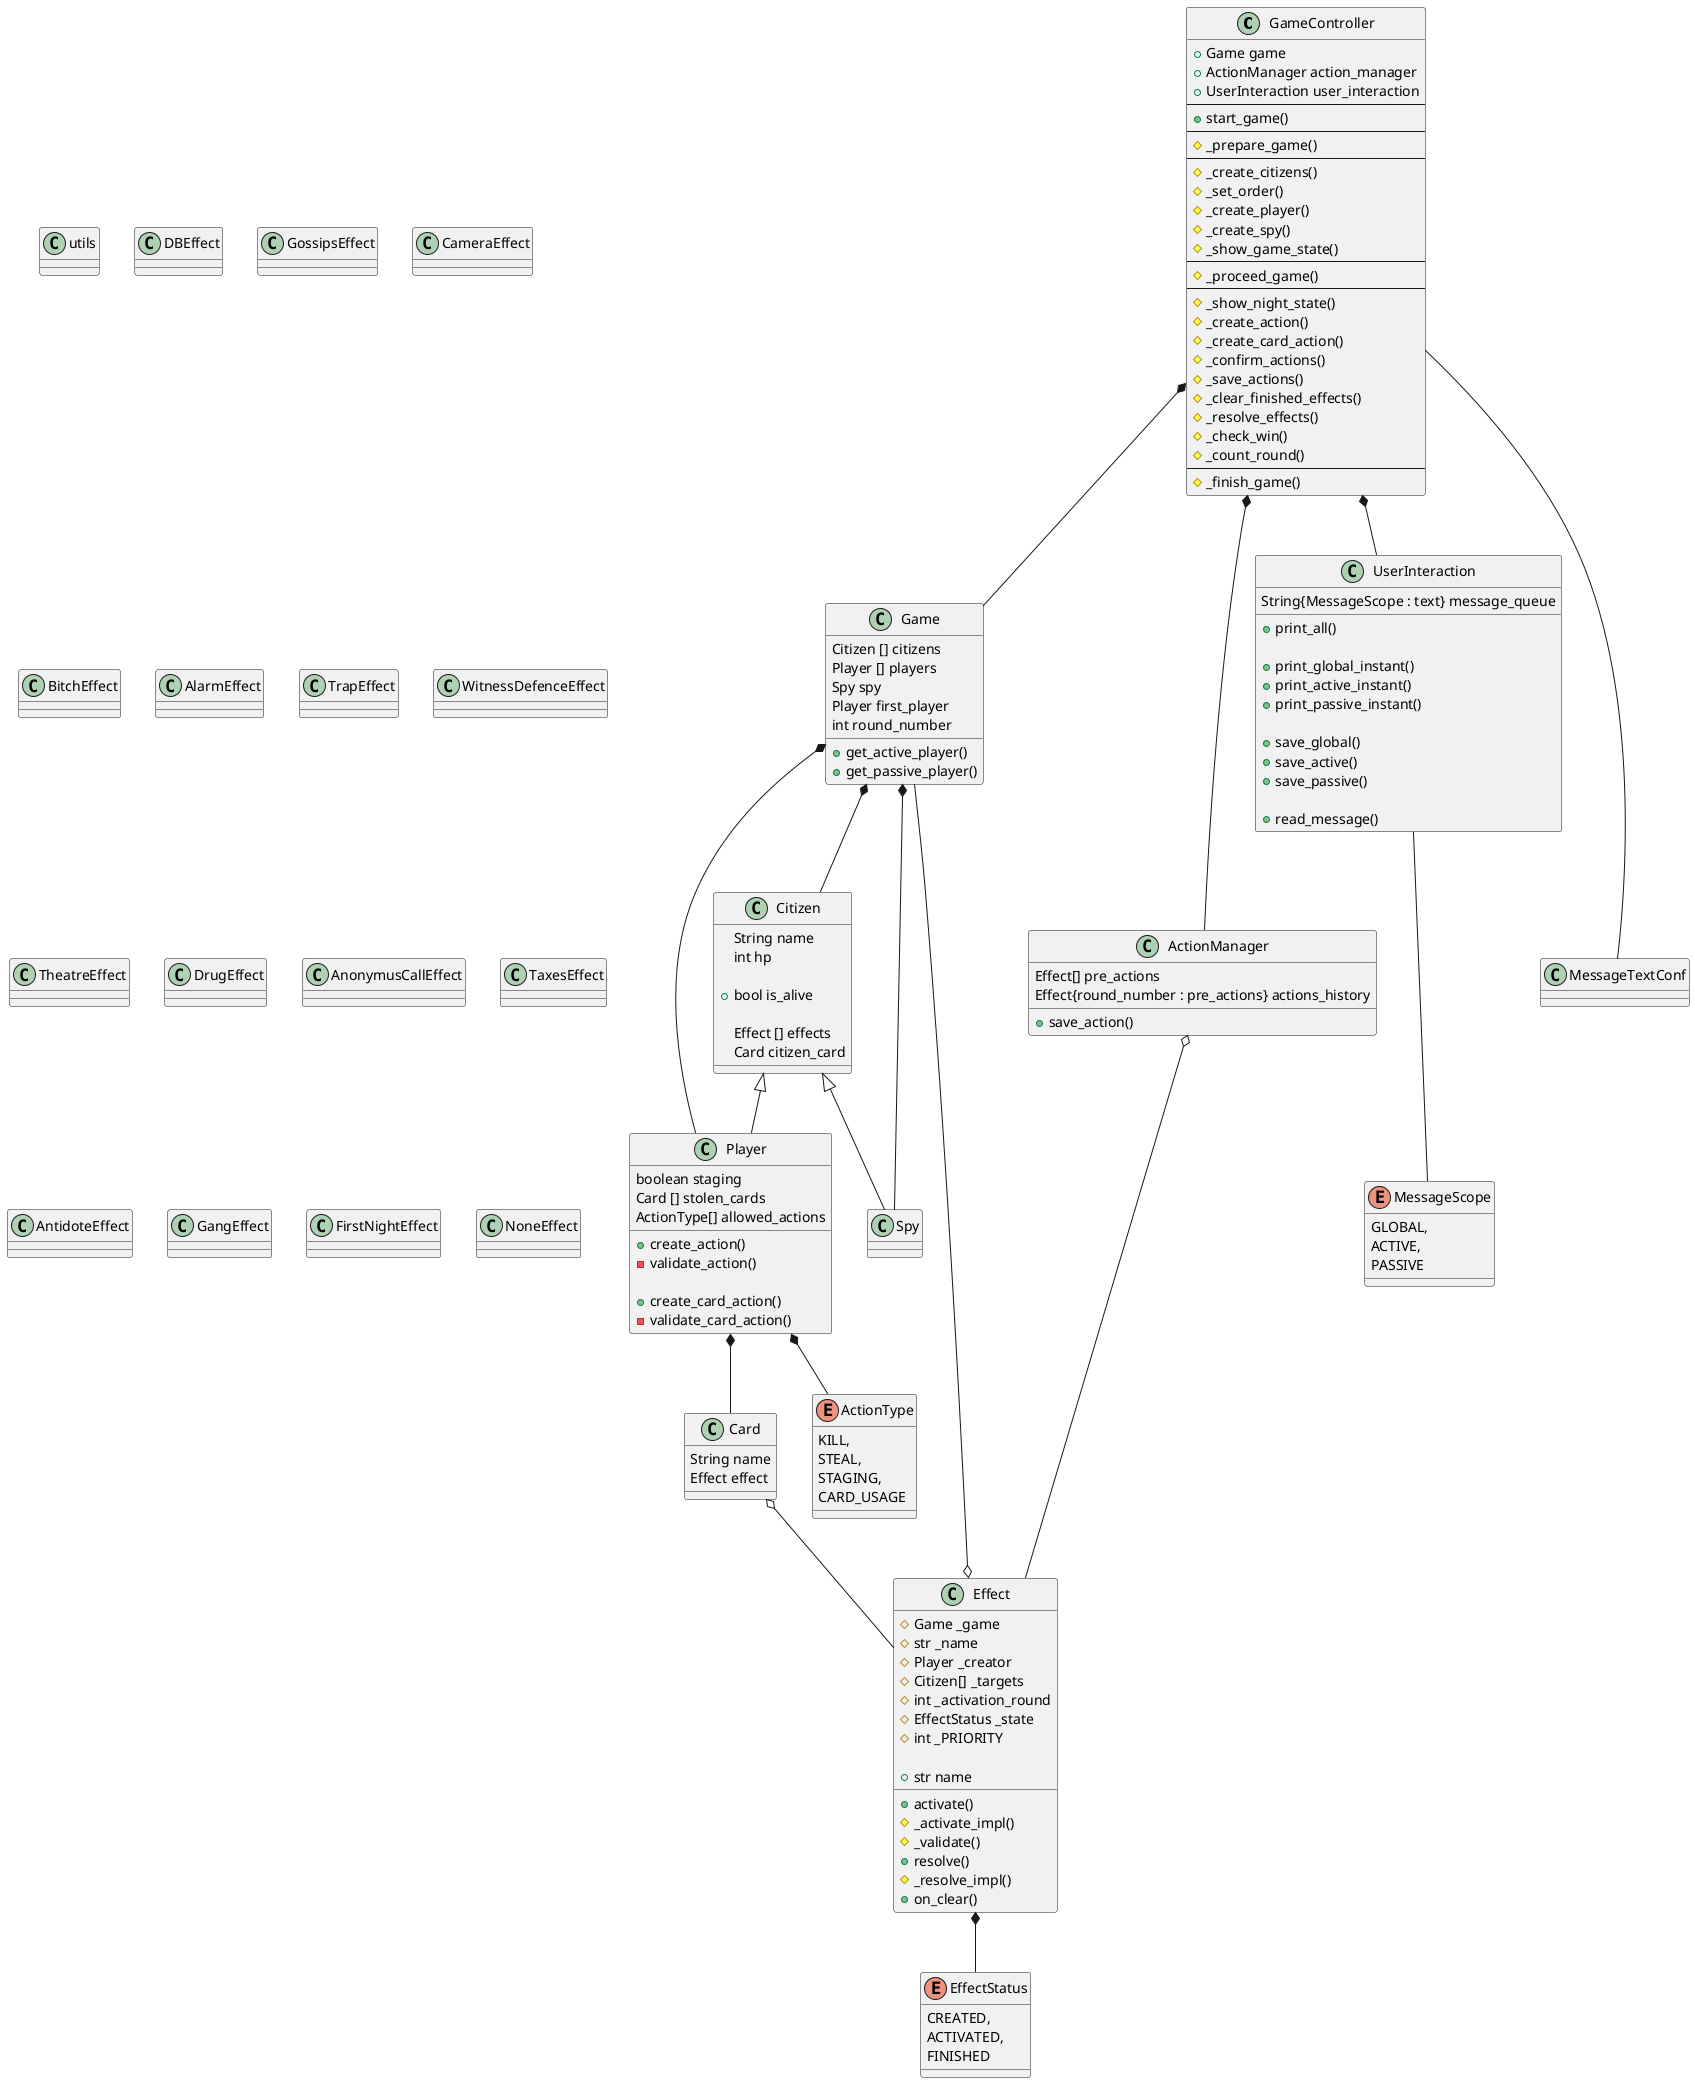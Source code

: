 @startuml murder_battle_architecture

GameController *-- Game
GameController *-- ActionManager
GameController *-- UserInteraction
GameController --- MessageTextConf
Effect o-- Game
UserInteraction --- MessageScope
Game *-- Citizen
Game *-- Player
Game *-- Spy
Player *-- Card
Player *-- ActionType
Card o-- Effect
ActionManager o-- Effect
Effect *-- EffectStatus


class Game {
    Citizen [] citizens
    Player [] players
    Spy spy
    Player first_player
    int round_number

    'Will be calculated by round number (even or odd)
    +get_active_player()
    +get_passive_player()

}

class MessageTextConf {
}

class ActionManager {
   Effect[] pre_actions
   Effect{round_number : pre_actions} actions_history

   +save_action()
}

class UserInteraction {
   String{MessageScope : text} message_queue

   +print_all()

   +print_global_instant()
   +print_active_instant()
   +print_passive_instant()

   +save_global()
   +save_active()
   +save_passive()

   +read_message()
}

class GameController {
    +Game game
    +ActionManager action_manager
    +UserInteraction user_interaction
    --
    +start_game()
    --
    #_prepare_game()
    --
    #_create_citizens()
    #_set_order()
    #_create_player()
    #_create_spy()
    #_show_game_state()
    --
    #_proceed_game()
    --
    #_show_night_state()
    #_create_action()
    #_create_card_action()
    #_confirm_actions()
    'Find relevant citizens for each effect and add relevant effect into the citizen's Effects list from pre_actions list. Move pre_actions list to actions_history dictionary under the active_round key.
    #_save_actions()
    #_clear_finished_effects()
    #_resolve_effects()
    #_check_win()
    #_count_round()
    --
    #_finish_game()
}

class Citizen {
    String name
    int hp

    ' Property (checks if hp > 0)
    +bool is_alive
    
    Effect [] effects
    Card citizen_card
}

class Player extends Citizen {
    boolean staging
    Card [] stolen_cards
    ActionType[] allowed_actions

    +create_action()
    -validate_action()

    +create_card_action()
    -validate_card_action()
}

class Spy extends Citizen {

}

class Card {
    String name
    Effect effect
}

class utils {

}

class Effect {
    #Game _game
    #str _name
    #Player _creator
    #Citizen[] _targets
    #int _activation_round
    #EffectStatus _state
    #int _PRIORITY

    ' Property name (getter for _name variable)
    +str name

    +activate()
    #_activate_impl()
    #_validate()
    +resolve()
    #_resolve_impl()
    +on_clear()
}

class DBEffect {

}

class GossipsEffect {

}

class CameraEffect {

}

class BitchEffect {

}

class AlarmEffect {

}

class TrapEffect {

}

class WitnessDefenceEffect {

}

class TheatreEffect {

}

class DrugEffect {

}

class AnonymusCallEffect {

}

class TaxesEffect {

}

class AntidoteEffect {

}

class GangEffect {

}

class FirstNightEffect {

}

class NoneEffect {

}

enum ActionType {
    KILL,
    STEAL,
    STAGING,
    CARD_USAGE
}

enum EffectStatus {
    CREATED,
    ACTIVATED,
    FINISHED
}

enum MessageScope {
    GLOBAL,
    ACTIVE,
    PASSIVE
}
@enduml
